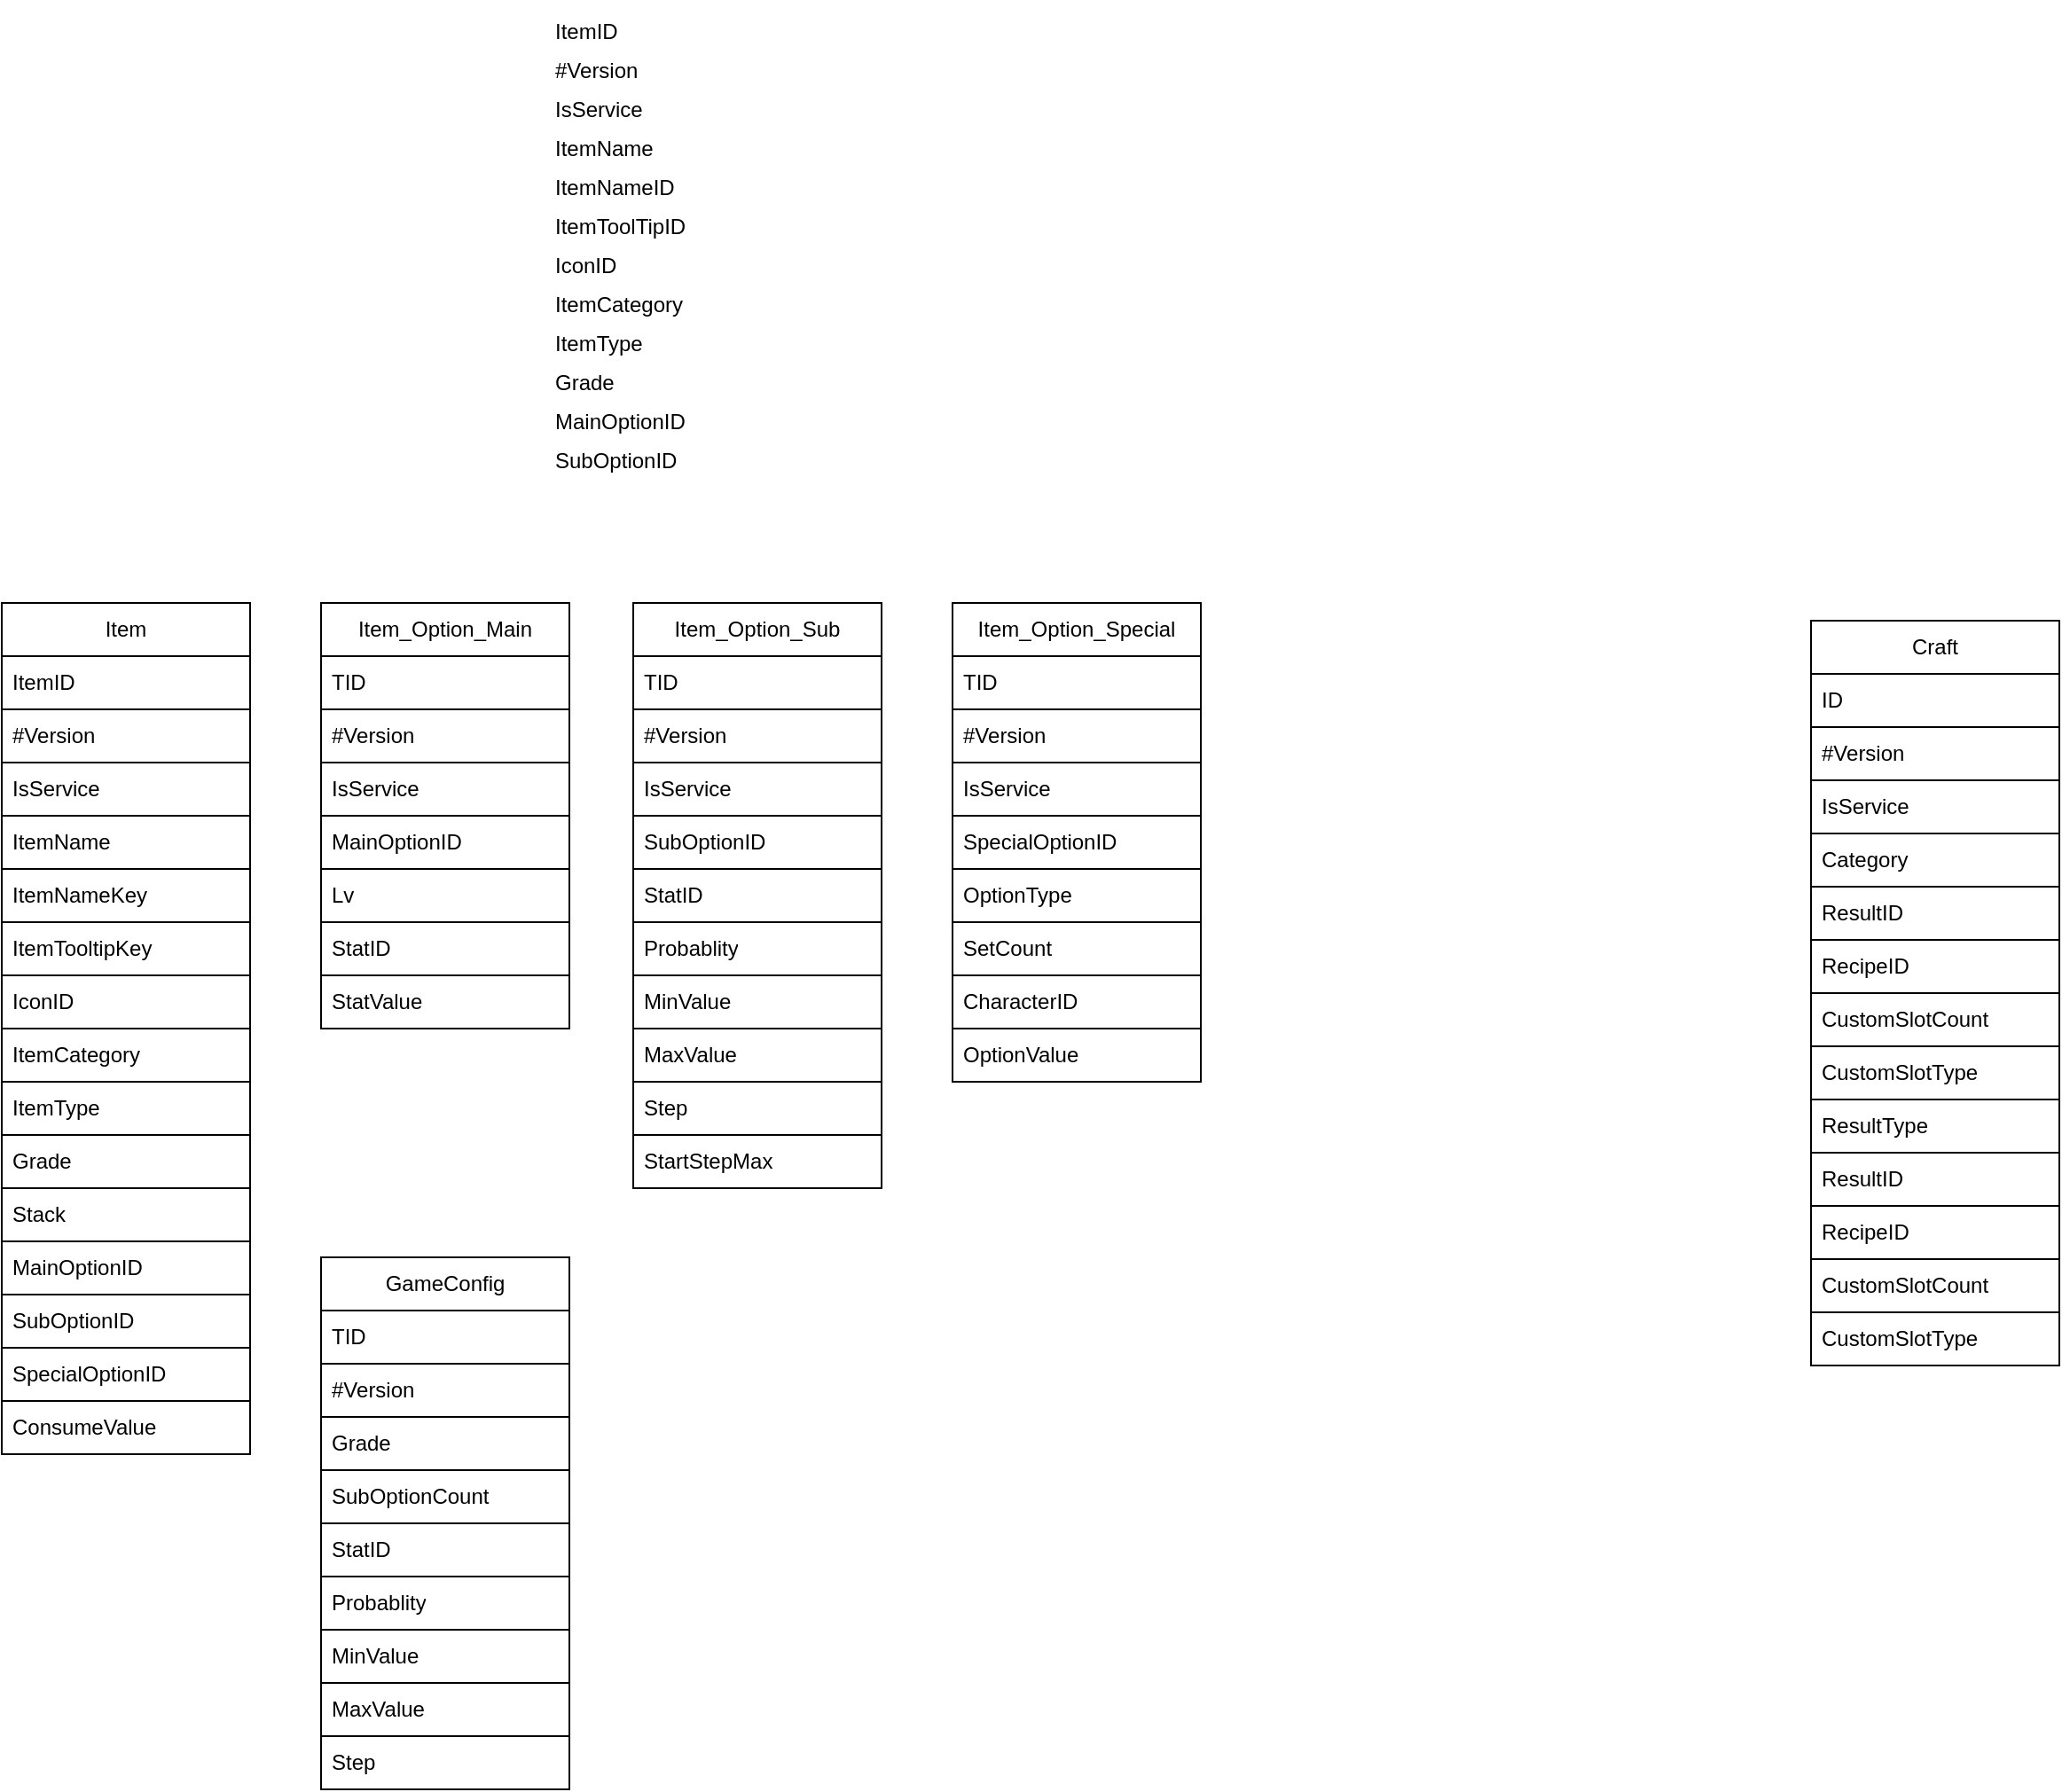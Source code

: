 <mxfile version="26.0.5">
  <diagram name="페이지-1" id="KhDiWh-z0yk_Jw_qy04d">
    <mxGraphModel dx="2074" dy="1106" grid="1" gridSize="10" guides="1" tooltips="1" connect="1" arrows="1" fold="1" page="1" pageScale="1" pageWidth="827" pageHeight="1169" math="0" shadow="0">
      <root>
        <mxCell id="0" />
        <mxCell id="1" parent="0" />
        <mxCell id="C0WDzYQqJSP90UdCh95B-2" value="&lt;table border=&quot;0&quot; cellpadding=&quot;0&quot; cellspacing=&quot;0&quot; width=&quot;84&quot; style=&quot;border-collapse:&lt;br/&gt; collapse;width:63pt&quot;&gt; &lt;colgroup&gt;&lt;col width=&quot;84&quot; style=&quot;mso-width-source:userset;mso-width-alt:2688;width:63pt&quot;&gt;&lt;/colgroup&gt; &lt;tbody&gt;&lt;tr height=&quot;22&quot; style=&quot;height:16.5pt&quot;&gt;  &lt;td height=&quot;22&quot; class=&quot;xl65&quot; width=&quot;84&quot; style=&quot;height:16.5pt;width:63pt&quot;&gt;ItemID&lt;/td&gt; &lt;/tr&gt; &lt;tr height=&quot;22&quot; style=&quot;height:16.5pt&quot;&gt;  &lt;td height=&quot;22&quot; class=&quot;xl65&quot; style=&quot;height:16.5pt&quot;&gt;#Version&lt;/td&gt; &lt;/tr&gt; &lt;tr height=&quot;22&quot; style=&quot;height:16.5pt&quot;&gt;  &lt;td height=&quot;22&quot; class=&quot;xl65&quot; style=&quot;height:16.5pt&quot;&gt;IsService&lt;/td&gt; &lt;/tr&gt; &lt;tr height=&quot;22&quot; style=&quot;height:16.5pt&quot;&gt;  &lt;td height=&quot;22&quot; class=&quot;xl65&quot; style=&quot;height:16.5pt&quot;&gt;ItemName&lt;/td&gt; &lt;/tr&gt; &lt;tr height=&quot;22&quot; style=&quot;height:16.5pt&quot;&gt;  &lt;td height=&quot;22&quot; class=&quot;xl65&quot; style=&quot;height:16.5pt&quot;&gt;ItemNameID&lt;/td&gt; &lt;/tr&gt; &lt;tr height=&quot;22&quot; style=&quot;height:16.5pt&quot;&gt;  &lt;td height=&quot;22&quot; class=&quot;xl65&quot; style=&quot;height:16.5pt&quot;&gt;ItemToolTipID&lt;/td&gt; &lt;/tr&gt; &lt;tr height=&quot;22&quot; style=&quot;height:16.5pt&quot;&gt;  &lt;td height=&quot;22&quot; class=&quot;xl65&quot; style=&quot;height:16.5pt&quot;&gt;IconID&lt;/td&gt; &lt;/tr&gt; &lt;tr height=&quot;22&quot; style=&quot;height:16.5pt&quot;&gt;  &lt;td height=&quot;22&quot; class=&quot;xl65&quot; style=&quot;height:16.5pt&quot;&gt;ItemCategory&lt;/td&gt; &lt;/tr&gt; &lt;tr height=&quot;22&quot; style=&quot;height:16.5pt&quot;&gt;  &lt;td height=&quot;22&quot; class=&quot;xl65&quot; style=&quot;height:16.5pt&quot;&gt;ItemType&lt;/td&gt; &lt;/tr&gt; &lt;tr height=&quot;22&quot; style=&quot;height:16.5pt&quot;&gt;  &lt;td height=&quot;22&quot; class=&quot;xl65&quot; style=&quot;height:16.5pt&quot;&gt;Grade&lt;/td&gt; &lt;/tr&gt; &lt;tr height=&quot;22&quot; style=&quot;height:16.5pt&quot;&gt;  &lt;td height=&quot;22&quot; class=&quot;xl65&quot; style=&quot;height:16.5pt&quot;&gt;MainOptionID&lt;/td&gt; &lt;/tr&gt; &lt;tr height=&quot;22&quot; style=&quot;height:16.5pt&quot;&gt;  &lt;td height=&quot;22&quot; class=&quot;xl65&quot; style=&quot;height:16.5pt&quot;&gt;SubOptionID&lt;/td&gt; &lt;/tr&gt;&lt;/tbody&gt;&lt;/table&gt;" style="text;whiteSpace=wrap;html=1;" vertex="1" parent="1">
          <mxGeometry x="360" y="160" width="120" height="280" as="geometry" />
        </mxCell>
        <mxCell id="C0WDzYQqJSP90UdCh95B-3" value="Item" style="swimlane;fontStyle=0;childLayout=stackLayout;horizontal=1;startSize=30;horizontalStack=0;resizeParent=1;resizeParentMax=0;resizeLast=0;collapsible=1;marginBottom=0;whiteSpace=wrap;html=1;perimeterSpacing=1;strokeColor=default;" vertex="1" parent="1">
          <mxGeometry x="50" y="500" width="140" height="480" as="geometry" />
        </mxCell>
        <mxCell id="C0WDzYQqJSP90UdCh95B-4" value="ItemID" style="text;strokeColor=default;fillColor=none;align=left;verticalAlign=middle;spacingLeft=4;spacingRight=4;overflow=hidden;points=[[0,0.5],[1,0.5]];portConstraint=eastwest;rotatable=0;whiteSpace=wrap;html=1;perimeterSpacing=1;" vertex="1" parent="C0WDzYQqJSP90UdCh95B-3">
          <mxGeometry y="30" width="140" height="30" as="geometry" />
        </mxCell>
        <mxCell id="C0WDzYQqJSP90UdCh95B-5" value="#Version" style="text;strokeColor=default;fillColor=none;align=left;verticalAlign=middle;spacingLeft=4;spacingRight=4;overflow=hidden;points=[[0,0.5],[1,0.5]];portConstraint=eastwest;rotatable=0;whiteSpace=wrap;html=1;perimeterSpacing=1;" vertex="1" parent="C0WDzYQqJSP90UdCh95B-3">
          <mxGeometry y="60" width="140" height="30" as="geometry" />
        </mxCell>
        <mxCell id="C0WDzYQqJSP90UdCh95B-6" value="IsService" style="text;strokeColor=default;fillColor=none;align=left;verticalAlign=middle;spacingLeft=4;spacingRight=4;overflow=hidden;points=[[0,0.5],[1,0.5]];portConstraint=eastwest;rotatable=0;whiteSpace=wrap;html=1;perimeterSpacing=1;" vertex="1" parent="C0WDzYQqJSP90UdCh95B-3">
          <mxGeometry y="90" width="140" height="30" as="geometry" />
        </mxCell>
        <mxCell id="C0WDzYQqJSP90UdCh95B-7" value="ItemName" style="text;strokeColor=default;fillColor=none;align=left;verticalAlign=middle;spacingLeft=4;spacingRight=4;overflow=hidden;points=[[0,0.5],[1,0.5]];portConstraint=eastwest;rotatable=0;whiteSpace=wrap;html=1;perimeterSpacing=1;" vertex="1" parent="C0WDzYQqJSP90UdCh95B-3">
          <mxGeometry y="120" width="140" height="30" as="geometry" />
        </mxCell>
        <mxCell id="C0WDzYQqJSP90UdCh95B-8" value="ItemNameKey" style="text;strokeColor=default;fillColor=none;align=left;verticalAlign=middle;spacingLeft=4;spacingRight=4;overflow=hidden;points=[[0,0.5],[1,0.5]];portConstraint=eastwest;rotatable=0;whiteSpace=wrap;html=1;perimeterSpacing=1;" vertex="1" parent="C0WDzYQqJSP90UdCh95B-3">
          <mxGeometry y="150" width="140" height="30" as="geometry" />
        </mxCell>
        <mxCell id="C0WDzYQqJSP90UdCh95B-9" value="ItemTooltipKey" style="text;strokeColor=default;fillColor=none;align=left;verticalAlign=middle;spacingLeft=4;spacingRight=4;overflow=hidden;points=[[0,0.5],[1,0.5]];portConstraint=eastwest;rotatable=0;whiteSpace=wrap;html=1;perimeterSpacing=1;" vertex="1" parent="C0WDzYQqJSP90UdCh95B-3">
          <mxGeometry y="180" width="140" height="30" as="geometry" />
        </mxCell>
        <mxCell id="C0WDzYQqJSP90UdCh95B-10" value="IconID" style="text;strokeColor=default;fillColor=none;align=left;verticalAlign=middle;spacingLeft=4;spacingRight=4;overflow=hidden;points=[[0,0.5],[1,0.5]];portConstraint=eastwest;rotatable=0;whiteSpace=wrap;html=1;perimeterSpacing=1;" vertex="1" parent="C0WDzYQqJSP90UdCh95B-3">
          <mxGeometry y="210" width="140" height="30" as="geometry" />
        </mxCell>
        <mxCell id="C0WDzYQqJSP90UdCh95B-11" value="ItemCategory" style="text;strokeColor=default;fillColor=none;align=left;verticalAlign=middle;spacingLeft=4;spacingRight=4;overflow=hidden;points=[[0,0.5],[1,0.5]];portConstraint=eastwest;rotatable=0;whiteSpace=wrap;html=1;perimeterSpacing=1;" vertex="1" parent="C0WDzYQqJSP90UdCh95B-3">
          <mxGeometry y="240" width="140" height="30" as="geometry" />
        </mxCell>
        <mxCell id="C0WDzYQqJSP90UdCh95B-12" value="ItemType" style="text;strokeColor=default;fillColor=none;align=left;verticalAlign=middle;spacingLeft=4;spacingRight=4;overflow=hidden;points=[[0,0.5],[1,0.5]];portConstraint=eastwest;rotatable=0;whiteSpace=wrap;html=1;perimeterSpacing=1;" vertex="1" parent="C0WDzYQqJSP90UdCh95B-3">
          <mxGeometry y="270" width="140" height="30" as="geometry" />
        </mxCell>
        <mxCell id="C0WDzYQqJSP90UdCh95B-13" value="Grade" style="text;strokeColor=default;fillColor=none;align=left;verticalAlign=middle;spacingLeft=4;spacingRight=4;overflow=hidden;points=[[0,0.5],[1,0.5]];portConstraint=eastwest;rotatable=0;whiteSpace=wrap;html=1;perimeterSpacing=1;" vertex="1" parent="C0WDzYQqJSP90UdCh95B-3">
          <mxGeometry y="300" width="140" height="30" as="geometry" />
        </mxCell>
        <mxCell id="C0WDzYQqJSP90UdCh95B-17" value="Stack" style="text;strokeColor=default;fillColor=none;align=left;verticalAlign=middle;spacingLeft=4;spacingRight=4;overflow=hidden;points=[[0,0.5],[1,0.5]];portConstraint=eastwest;rotatable=0;whiteSpace=wrap;html=1;perimeterSpacing=1;" vertex="1" parent="C0WDzYQqJSP90UdCh95B-3">
          <mxGeometry y="330" width="140" height="30" as="geometry" />
        </mxCell>
        <mxCell id="C0WDzYQqJSP90UdCh95B-14" value="MainOptionID" style="text;strokeColor=default;fillColor=none;align=left;verticalAlign=middle;spacingLeft=4;spacingRight=4;overflow=hidden;points=[[0,0.5],[1,0.5]];portConstraint=eastwest;rotatable=0;whiteSpace=wrap;html=1;perimeterSpacing=1;" vertex="1" parent="C0WDzYQqJSP90UdCh95B-3">
          <mxGeometry y="360" width="140" height="30" as="geometry" />
        </mxCell>
        <mxCell id="C0WDzYQqJSP90UdCh95B-15" value="SubOptionID" style="text;strokeColor=default;fillColor=none;align=left;verticalAlign=middle;spacingLeft=4;spacingRight=4;overflow=hidden;points=[[0,0.5],[1,0.5]];portConstraint=eastwest;rotatable=0;whiteSpace=wrap;html=1;perimeterSpacing=1;" vertex="1" parent="C0WDzYQqJSP90UdCh95B-3">
          <mxGeometry y="390" width="140" height="30" as="geometry" />
        </mxCell>
        <mxCell id="C0WDzYQqJSP90UdCh95B-16" value="SpecialOptionID" style="text;strokeColor=default;fillColor=none;align=left;verticalAlign=middle;spacingLeft=4;spacingRight=4;overflow=hidden;points=[[0,0.5],[1,0.5]];portConstraint=eastwest;rotatable=0;whiteSpace=wrap;html=1;perimeterSpacing=1;" vertex="1" parent="C0WDzYQqJSP90UdCh95B-3">
          <mxGeometry y="420" width="140" height="30" as="geometry" />
        </mxCell>
        <mxCell id="C0WDzYQqJSP90UdCh95B-18" value="ConsumeValue" style="text;strokeColor=default;fillColor=none;align=left;verticalAlign=middle;spacingLeft=4;spacingRight=4;overflow=hidden;points=[[0,0.5],[1,0.5]];portConstraint=eastwest;rotatable=0;whiteSpace=wrap;html=1;perimeterSpacing=1;" vertex="1" parent="C0WDzYQqJSP90UdCh95B-3">
          <mxGeometry y="450" width="140" height="30" as="geometry" />
        </mxCell>
        <mxCell id="C0WDzYQqJSP90UdCh95B-19" value="Item_Option_Main" style="swimlane;fontStyle=0;childLayout=stackLayout;horizontal=1;startSize=30;horizontalStack=0;resizeParent=1;resizeParentMax=0;resizeLast=0;collapsible=1;marginBottom=0;whiteSpace=wrap;html=1;perimeterSpacing=1;strokeColor=default;" vertex="1" parent="1">
          <mxGeometry x="230" y="500" width="140" height="240" as="geometry" />
        </mxCell>
        <mxCell id="C0WDzYQqJSP90UdCh95B-20" value="TID" style="text;strokeColor=default;fillColor=none;align=left;verticalAlign=middle;spacingLeft=4;spacingRight=4;overflow=hidden;points=[[0,0.5],[1,0.5]];portConstraint=eastwest;rotatable=0;whiteSpace=wrap;html=1;perimeterSpacing=1;" vertex="1" parent="C0WDzYQqJSP90UdCh95B-19">
          <mxGeometry y="30" width="140" height="30" as="geometry" />
        </mxCell>
        <mxCell id="C0WDzYQqJSP90UdCh95B-21" value="#Version" style="text;strokeColor=default;fillColor=none;align=left;verticalAlign=middle;spacingLeft=4;spacingRight=4;overflow=hidden;points=[[0,0.5],[1,0.5]];portConstraint=eastwest;rotatable=0;whiteSpace=wrap;html=1;perimeterSpacing=1;" vertex="1" parent="C0WDzYQqJSP90UdCh95B-19">
          <mxGeometry y="60" width="140" height="30" as="geometry" />
        </mxCell>
        <mxCell id="C0WDzYQqJSP90UdCh95B-22" value="IsService" style="text;strokeColor=default;fillColor=none;align=left;verticalAlign=middle;spacingLeft=4;spacingRight=4;overflow=hidden;points=[[0,0.5],[1,0.5]];portConstraint=eastwest;rotatable=0;whiteSpace=wrap;html=1;perimeterSpacing=1;" vertex="1" parent="C0WDzYQqJSP90UdCh95B-19">
          <mxGeometry y="90" width="140" height="30" as="geometry" />
        </mxCell>
        <mxCell id="C0WDzYQqJSP90UdCh95B-23" value="MainOptionID" style="text;strokeColor=default;fillColor=none;align=left;verticalAlign=middle;spacingLeft=4;spacingRight=4;overflow=hidden;points=[[0,0.5],[1,0.5]];portConstraint=eastwest;rotatable=0;whiteSpace=wrap;html=1;perimeterSpacing=1;" vertex="1" parent="C0WDzYQqJSP90UdCh95B-19">
          <mxGeometry y="120" width="140" height="30" as="geometry" />
        </mxCell>
        <mxCell id="C0WDzYQqJSP90UdCh95B-24" value="Lv" style="text;strokeColor=default;fillColor=none;align=left;verticalAlign=middle;spacingLeft=4;spacingRight=4;overflow=hidden;points=[[0,0.5],[1,0.5]];portConstraint=eastwest;rotatable=0;whiteSpace=wrap;html=1;perimeterSpacing=1;" vertex="1" parent="C0WDzYQqJSP90UdCh95B-19">
          <mxGeometry y="150" width="140" height="30" as="geometry" />
        </mxCell>
        <mxCell id="C0WDzYQqJSP90UdCh95B-25" value="StatID" style="text;strokeColor=default;fillColor=none;align=left;verticalAlign=middle;spacingLeft=4;spacingRight=4;overflow=hidden;points=[[0,0.5],[1,0.5]];portConstraint=eastwest;rotatable=0;whiteSpace=wrap;html=1;perimeterSpacing=1;" vertex="1" parent="C0WDzYQqJSP90UdCh95B-19">
          <mxGeometry y="180" width="140" height="30" as="geometry" />
        </mxCell>
        <mxCell id="C0WDzYQqJSP90UdCh95B-26" value="StatValue" style="text;strokeColor=default;fillColor=none;align=left;verticalAlign=middle;spacingLeft=4;spacingRight=4;overflow=hidden;points=[[0,0.5],[1,0.5]];portConstraint=eastwest;rotatable=0;whiteSpace=wrap;html=1;perimeterSpacing=1;" vertex="1" parent="C0WDzYQqJSP90UdCh95B-19">
          <mxGeometry y="210" width="140" height="30" as="geometry" />
        </mxCell>
        <mxCell id="C0WDzYQqJSP90UdCh95B-36" value="Item_Option_Sub" style="swimlane;fontStyle=0;childLayout=stackLayout;horizontal=1;startSize=30;horizontalStack=0;resizeParent=1;resizeParentMax=0;resizeLast=0;collapsible=1;marginBottom=0;whiteSpace=wrap;html=1;perimeterSpacing=1;strokeColor=default;" vertex="1" parent="1">
          <mxGeometry x="406" y="500" width="140" height="330" as="geometry" />
        </mxCell>
        <mxCell id="C0WDzYQqJSP90UdCh95B-37" value="TID" style="text;strokeColor=default;fillColor=none;align=left;verticalAlign=middle;spacingLeft=4;spacingRight=4;overflow=hidden;points=[[0,0.5],[1,0.5]];portConstraint=eastwest;rotatable=0;whiteSpace=wrap;html=1;perimeterSpacing=1;" vertex="1" parent="C0WDzYQqJSP90UdCh95B-36">
          <mxGeometry y="30" width="140" height="30" as="geometry" />
        </mxCell>
        <mxCell id="C0WDzYQqJSP90UdCh95B-38" value="#Version" style="text;strokeColor=default;fillColor=none;align=left;verticalAlign=middle;spacingLeft=4;spacingRight=4;overflow=hidden;points=[[0,0.5],[1,0.5]];portConstraint=eastwest;rotatable=0;whiteSpace=wrap;html=1;perimeterSpacing=1;" vertex="1" parent="C0WDzYQqJSP90UdCh95B-36">
          <mxGeometry y="60" width="140" height="30" as="geometry" />
        </mxCell>
        <mxCell id="C0WDzYQqJSP90UdCh95B-39" value="IsService" style="text;strokeColor=default;fillColor=none;align=left;verticalAlign=middle;spacingLeft=4;spacingRight=4;overflow=hidden;points=[[0,0.5],[1,0.5]];portConstraint=eastwest;rotatable=0;whiteSpace=wrap;html=1;perimeterSpacing=1;" vertex="1" parent="C0WDzYQqJSP90UdCh95B-36">
          <mxGeometry y="90" width="140" height="30" as="geometry" />
        </mxCell>
        <mxCell id="C0WDzYQqJSP90UdCh95B-40" value="SubOptionID" style="text;strokeColor=default;fillColor=none;align=left;verticalAlign=middle;spacingLeft=4;spacingRight=4;overflow=hidden;points=[[0,0.5],[1,0.5]];portConstraint=eastwest;rotatable=0;whiteSpace=wrap;html=1;perimeterSpacing=1;" vertex="1" parent="C0WDzYQqJSP90UdCh95B-36">
          <mxGeometry y="120" width="140" height="30" as="geometry" />
        </mxCell>
        <mxCell id="C0WDzYQqJSP90UdCh95B-41" value="StatID" style="text;strokeColor=default;fillColor=none;align=left;verticalAlign=middle;spacingLeft=4;spacingRight=4;overflow=hidden;points=[[0,0.5],[1,0.5]];portConstraint=eastwest;rotatable=0;whiteSpace=wrap;html=1;perimeterSpacing=1;" vertex="1" parent="C0WDzYQqJSP90UdCh95B-36">
          <mxGeometry y="150" width="140" height="30" as="geometry" />
        </mxCell>
        <mxCell id="C0WDzYQqJSP90UdCh95B-54" value="Probablity" style="text;strokeColor=default;fillColor=none;align=left;verticalAlign=middle;spacingLeft=4;spacingRight=4;overflow=hidden;points=[[0,0.5],[1,0.5]];portConstraint=eastwest;rotatable=0;whiteSpace=wrap;html=1;perimeterSpacing=1;" vertex="1" parent="C0WDzYQqJSP90UdCh95B-36">
          <mxGeometry y="180" width="140" height="30" as="geometry" />
        </mxCell>
        <mxCell id="C0WDzYQqJSP90UdCh95B-42" value="MinValue" style="text;strokeColor=default;fillColor=none;align=left;verticalAlign=middle;spacingLeft=4;spacingRight=4;overflow=hidden;points=[[0,0.5],[1,0.5]];portConstraint=eastwest;rotatable=0;whiteSpace=wrap;html=1;perimeterSpacing=1;" vertex="1" parent="C0WDzYQqJSP90UdCh95B-36">
          <mxGeometry y="210" width="140" height="30" as="geometry" />
        </mxCell>
        <mxCell id="C0WDzYQqJSP90UdCh95B-43" value="MaxValue" style="text;strokeColor=default;fillColor=none;align=left;verticalAlign=middle;spacingLeft=4;spacingRight=4;overflow=hidden;points=[[0,0.5],[1,0.5]];portConstraint=eastwest;rotatable=0;whiteSpace=wrap;html=1;perimeterSpacing=1;" vertex="1" parent="C0WDzYQqJSP90UdCh95B-36">
          <mxGeometry y="240" width="140" height="30" as="geometry" />
        </mxCell>
        <mxCell id="C0WDzYQqJSP90UdCh95B-53" value="Step" style="text;strokeColor=default;fillColor=none;align=left;verticalAlign=middle;spacingLeft=4;spacingRight=4;overflow=hidden;points=[[0,0.5],[1,0.5]];portConstraint=eastwest;rotatable=0;whiteSpace=wrap;html=1;perimeterSpacing=1;" vertex="1" parent="C0WDzYQqJSP90UdCh95B-36">
          <mxGeometry y="270" width="140" height="30" as="geometry" />
        </mxCell>
        <mxCell id="C0WDzYQqJSP90UdCh95B-67" value="StartStepMax" style="text;strokeColor=default;fillColor=none;align=left;verticalAlign=middle;spacingLeft=4;spacingRight=4;overflow=hidden;points=[[0,0.5],[1,0.5]];portConstraint=eastwest;rotatable=0;whiteSpace=wrap;html=1;perimeterSpacing=1;" vertex="1" parent="C0WDzYQqJSP90UdCh95B-36">
          <mxGeometry y="300" width="140" height="30" as="geometry" />
        </mxCell>
        <mxCell id="C0WDzYQqJSP90UdCh95B-44" value="Item_Option_Special" style="swimlane;fontStyle=0;childLayout=stackLayout;horizontal=1;startSize=30;horizontalStack=0;resizeParent=1;resizeParentMax=0;resizeLast=0;collapsible=1;marginBottom=0;whiteSpace=wrap;html=1;perimeterSpacing=1;strokeColor=default;" vertex="1" parent="1">
          <mxGeometry x="586" y="500" width="140" height="270" as="geometry" />
        </mxCell>
        <mxCell id="C0WDzYQqJSP90UdCh95B-45" value="TID" style="text;strokeColor=default;fillColor=none;align=left;verticalAlign=middle;spacingLeft=4;spacingRight=4;overflow=hidden;points=[[0,0.5],[1,0.5]];portConstraint=eastwest;rotatable=0;whiteSpace=wrap;html=1;perimeterSpacing=1;" vertex="1" parent="C0WDzYQqJSP90UdCh95B-44">
          <mxGeometry y="30" width="140" height="30" as="geometry" />
        </mxCell>
        <mxCell id="C0WDzYQqJSP90UdCh95B-46" value="#Version" style="text;strokeColor=default;fillColor=none;align=left;verticalAlign=middle;spacingLeft=4;spacingRight=4;overflow=hidden;points=[[0,0.5],[1,0.5]];portConstraint=eastwest;rotatable=0;whiteSpace=wrap;html=1;perimeterSpacing=1;" vertex="1" parent="C0WDzYQqJSP90UdCh95B-44">
          <mxGeometry y="60" width="140" height="30" as="geometry" />
        </mxCell>
        <mxCell id="C0WDzYQqJSP90UdCh95B-47" value="IsService" style="text;strokeColor=default;fillColor=none;align=left;verticalAlign=middle;spacingLeft=4;spacingRight=4;overflow=hidden;points=[[0,0.5],[1,0.5]];portConstraint=eastwest;rotatable=0;whiteSpace=wrap;html=1;perimeterSpacing=1;" vertex="1" parent="C0WDzYQqJSP90UdCh95B-44">
          <mxGeometry y="90" width="140" height="30" as="geometry" />
        </mxCell>
        <mxCell id="C0WDzYQqJSP90UdCh95B-66" value="SpecialOptionID" style="text;strokeColor=default;fillColor=none;align=left;verticalAlign=middle;spacingLeft=4;spacingRight=4;overflow=hidden;points=[[0,0.5],[1,0.5]];portConstraint=eastwest;rotatable=0;whiteSpace=wrap;html=1;perimeterSpacing=1;" vertex="1" parent="C0WDzYQqJSP90UdCh95B-44">
          <mxGeometry y="120" width="140" height="30" as="geometry" />
        </mxCell>
        <mxCell id="C0WDzYQqJSP90UdCh95B-48" value="OptionType" style="text;strokeColor=default;fillColor=none;align=left;verticalAlign=middle;spacingLeft=4;spacingRight=4;overflow=hidden;points=[[0,0.5],[1,0.5]];portConstraint=eastwest;rotatable=0;whiteSpace=wrap;html=1;perimeterSpacing=1;" vertex="1" parent="C0WDzYQqJSP90UdCh95B-44">
          <mxGeometry y="150" width="140" height="30" as="geometry" />
        </mxCell>
        <mxCell id="C0WDzYQqJSP90UdCh95B-49" value="SetCount" style="text;strokeColor=default;fillColor=none;align=left;verticalAlign=middle;spacingLeft=4;spacingRight=4;overflow=hidden;points=[[0,0.5],[1,0.5]];portConstraint=eastwest;rotatable=0;whiteSpace=wrap;html=1;perimeterSpacing=1;" vertex="1" parent="C0WDzYQqJSP90UdCh95B-44">
          <mxGeometry y="180" width="140" height="30" as="geometry" />
        </mxCell>
        <mxCell id="C0WDzYQqJSP90UdCh95B-50" value="CharacterID" style="text;strokeColor=default;fillColor=none;align=left;verticalAlign=middle;spacingLeft=4;spacingRight=4;overflow=hidden;points=[[0,0.5],[1,0.5]];portConstraint=eastwest;rotatable=0;whiteSpace=wrap;html=1;perimeterSpacing=1;" vertex="1" parent="C0WDzYQqJSP90UdCh95B-44">
          <mxGeometry y="210" width="140" height="30" as="geometry" />
        </mxCell>
        <mxCell id="C0WDzYQqJSP90UdCh95B-51" value="OptionValue" style="text;strokeColor=default;fillColor=none;align=left;verticalAlign=middle;spacingLeft=4;spacingRight=4;overflow=hidden;points=[[0,0.5],[1,0.5]];portConstraint=eastwest;rotatable=0;whiteSpace=wrap;html=1;perimeterSpacing=1;" vertex="1" parent="C0WDzYQqJSP90UdCh95B-44">
          <mxGeometry y="240" width="140" height="30" as="geometry" />
        </mxCell>
        <mxCell id="C0WDzYQqJSP90UdCh95B-56" value="GameConfig" style="swimlane;fontStyle=0;childLayout=stackLayout;horizontal=1;startSize=30;horizontalStack=0;resizeParent=1;resizeParentMax=0;resizeLast=0;collapsible=1;marginBottom=0;whiteSpace=wrap;html=1;perimeterSpacing=1;strokeColor=default;" vertex="1" parent="1">
          <mxGeometry x="230" y="869" width="140" height="300" as="geometry" />
        </mxCell>
        <mxCell id="C0WDzYQqJSP90UdCh95B-57" value="TID" style="text;strokeColor=default;fillColor=none;align=left;verticalAlign=middle;spacingLeft=4;spacingRight=4;overflow=hidden;points=[[0,0.5],[1,0.5]];portConstraint=eastwest;rotatable=0;whiteSpace=wrap;html=1;perimeterSpacing=1;" vertex="1" parent="C0WDzYQqJSP90UdCh95B-56">
          <mxGeometry y="30" width="140" height="30" as="geometry" />
        </mxCell>
        <mxCell id="C0WDzYQqJSP90UdCh95B-58" value="#Version" style="text;strokeColor=default;fillColor=none;align=left;verticalAlign=middle;spacingLeft=4;spacingRight=4;overflow=hidden;points=[[0,0.5],[1,0.5]];portConstraint=eastwest;rotatable=0;whiteSpace=wrap;html=1;perimeterSpacing=1;" vertex="1" parent="C0WDzYQqJSP90UdCh95B-56">
          <mxGeometry y="60" width="140" height="30" as="geometry" />
        </mxCell>
        <mxCell id="C0WDzYQqJSP90UdCh95B-59" value="Grade" style="text;strokeColor=default;fillColor=none;align=left;verticalAlign=middle;spacingLeft=4;spacingRight=4;overflow=hidden;points=[[0,0.5],[1,0.5]];portConstraint=eastwest;rotatable=0;whiteSpace=wrap;html=1;perimeterSpacing=1;" vertex="1" parent="C0WDzYQqJSP90UdCh95B-56">
          <mxGeometry y="90" width="140" height="30" as="geometry" />
        </mxCell>
        <mxCell id="C0WDzYQqJSP90UdCh95B-60" value="SubOptionCount" style="text;strokeColor=default;fillColor=none;align=left;verticalAlign=middle;spacingLeft=4;spacingRight=4;overflow=hidden;points=[[0,0.5],[1,0.5]];portConstraint=eastwest;rotatable=0;whiteSpace=wrap;html=1;perimeterSpacing=1;" vertex="1" parent="C0WDzYQqJSP90UdCh95B-56">
          <mxGeometry y="120" width="140" height="30" as="geometry" />
        </mxCell>
        <mxCell id="C0WDzYQqJSP90UdCh95B-61" value="StatID" style="text;strokeColor=default;fillColor=none;align=left;verticalAlign=middle;spacingLeft=4;spacingRight=4;overflow=hidden;points=[[0,0.5],[1,0.5]];portConstraint=eastwest;rotatable=0;whiteSpace=wrap;html=1;perimeterSpacing=1;" vertex="1" parent="C0WDzYQqJSP90UdCh95B-56">
          <mxGeometry y="150" width="140" height="30" as="geometry" />
        </mxCell>
        <mxCell id="C0WDzYQqJSP90UdCh95B-62" value="Probablity" style="text;strokeColor=default;fillColor=none;align=left;verticalAlign=middle;spacingLeft=4;spacingRight=4;overflow=hidden;points=[[0,0.5],[1,0.5]];portConstraint=eastwest;rotatable=0;whiteSpace=wrap;html=1;perimeterSpacing=1;" vertex="1" parent="C0WDzYQqJSP90UdCh95B-56">
          <mxGeometry y="180" width="140" height="30" as="geometry" />
        </mxCell>
        <mxCell id="C0WDzYQqJSP90UdCh95B-63" value="MinValue" style="text;strokeColor=default;fillColor=none;align=left;verticalAlign=middle;spacingLeft=4;spacingRight=4;overflow=hidden;points=[[0,0.5],[1,0.5]];portConstraint=eastwest;rotatable=0;whiteSpace=wrap;html=1;perimeterSpacing=1;" vertex="1" parent="C0WDzYQqJSP90UdCh95B-56">
          <mxGeometry y="210" width="140" height="30" as="geometry" />
        </mxCell>
        <mxCell id="C0WDzYQqJSP90UdCh95B-64" value="MaxValue" style="text;strokeColor=default;fillColor=none;align=left;verticalAlign=middle;spacingLeft=4;spacingRight=4;overflow=hidden;points=[[0,0.5],[1,0.5]];portConstraint=eastwest;rotatable=0;whiteSpace=wrap;html=1;perimeterSpacing=1;" vertex="1" parent="C0WDzYQqJSP90UdCh95B-56">
          <mxGeometry y="240" width="140" height="30" as="geometry" />
        </mxCell>
        <mxCell id="C0WDzYQqJSP90UdCh95B-65" value="Step" style="text;strokeColor=default;fillColor=none;align=left;verticalAlign=middle;spacingLeft=4;spacingRight=4;overflow=hidden;points=[[0,0.5],[1,0.5]];portConstraint=eastwest;rotatable=0;whiteSpace=wrap;html=1;perimeterSpacing=1;" vertex="1" parent="C0WDzYQqJSP90UdCh95B-56">
          <mxGeometry y="270" width="140" height="30" as="geometry" />
        </mxCell>
        <mxCell id="C0WDzYQqJSP90UdCh95B-68" value="Craft" style="swimlane;fontStyle=0;childLayout=stackLayout;horizontal=1;startSize=30;horizontalStack=0;resizeParent=1;resizeParentMax=0;resizeLast=0;collapsible=1;marginBottom=0;whiteSpace=wrap;html=1;perimeterSpacing=1;strokeColor=default;" vertex="1" parent="1">
          <mxGeometry x="1070" y="510" width="140" height="420" as="geometry" />
        </mxCell>
        <mxCell id="C0WDzYQqJSP90UdCh95B-69" value="ID" style="text;strokeColor=default;fillColor=none;align=left;verticalAlign=middle;spacingLeft=4;spacingRight=4;overflow=hidden;points=[[0,0.5],[1,0.5]];portConstraint=eastwest;rotatable=0;whiteSpace=wrap;html=1;perimeterSpacing=1;" vertex="1" parent="C0WDzYQqJSP90UdCh95B-68">
          <mxGeometry y="30" width="140" height="30" as="geometry" />
        </mxCell>
        <mxCell id="C0WDzYQqJSP90UdCh95B-70" value="#Version" style="text;strokeColor=default;fillColor=none;align=left;verticalAlign=middle;spacingLeft=4;spacingRight=4;overflow=hidden;points=[[0,0.5],[1,0.5]];portConstraint=eastwest;rotatable=0;whiteSpace=wrap;html=1;perimeterSpacing=1;" vertex="1" parent="C0WDzYQqJSP90UdCh95B-68">
          <mxGeometry y="60" width="140" height="30" as="geometry" />
        </mxCell>
        <mxCell id="C0WDzYQqJSP90UdCh95B-71" value="IsService" style="text;strokeColor=default;fillColor=none;align=left;verticalAlign=middle;spacingLeft=4;spacingRight=4;overflow=hidden;points=[[0,0.5],[1,0.5]];portConstraint=eastwest;rotatable=0;whiteSpace=wrap;html=1;perimeterSpacing=1;" vertex="1" parent="C0WDzYQqJSP90UdCh95B-68">
          <mxGeometry y="90" width="140" height="30" as="geometry" />
        </mxCell>
        <mxCell id="C0WDzYQqJSP90UdCh95B-72" value="Category" style="text;strokeColor=default;fillColor=none;align=left;verticalAlign=middle;spacingLeft=4;spacingRight=4;overflow=hidden;points=[[0,0.5],[1,0.5]];portConstraint=eastwest;rotatable=0;whiteSpace=wrap;html=1;perimeterSpacing=1;" vertex="1" parent="C0WDzYQqJSP90UdCh95B-68">
          <mxGeometry y="120" width="140" height="30" as="geometry" />
        </mxCell>
        <mxCell id="C0WDzYQqJSP90UdCh95B-73" value="ResultID" style="text;strokeColor=default;fillColor=none;align=left;verticalAlign=middle;spacingLeft=4;spacingRight=4;overflow=hidden;points=[[0,0.5],[1,0.5]];portConstraint=eastwest;rotatable=0;whiteSpace=wrap;html=1;perimeterSpacing=1;" vertex="1" parent="C0WDzYQqJSP90UdCh95B-68">
          <mxGeometry y="150" width="140" height="30" as="geometry" />
        </mxCell>
        <mxCell id="C0WDzYQqJSP90UdCh95B-74" value="RecipeID" style="text;strokeColor=default;fillColor=none;align=left;verticalAlign=middle;spacingLeft=4;spacingRight=4;overflow=hidden;points=[[0,0.5],[1,0.5]];portConstraint=eastwest;rotatable=0;whiteSpace=wrap;html=1;perimeterSpacing=1;" vertex="1" parent="C0WDzYQqJSP90UdCh95B-68">
          <mxGeometry y="180" width="140" height="30" as="geometry" />
        </mxCell>
        <mxCell id="C0WDzYQqJSP90UdCh95B-75" value="CustomSlotCount" style="text;strokeColor=default;fillColor=none;align=left;verticalAlign=middle;spacingLeft=4;spacingRight=4;overflow=hidden;points=[[0,0.5],[1,0.5]];portConstraint=eastwest;rotatable=0;whiteSpace=wrap;html=1;perimeterSpacing=1;" vertex="1" parent="C0WDzYQqJSP90UdCh95B-68">
          <mxGeometry y="210" width="140" height="30" as="geometry" />
        </mxCell>
        <mxCell id="C0WDzYQqJSP90UdCh95B-76" value="CustomSlotType" style="text;strokeColor=default;fillColor=none;align=left;verticalAlign=middle;spacingLeft=4;spacingRight=4;overflow=hidden;points=[[0,0.5],[1,0.5]];portConstraint=eastwest;rotatable=0;whiteSpace=wrap;html=1;perimeterSpacing=1;" vertex="1" parent="C0WDzYQqJSP90UdCh95B-68">
          <mxGeometry y="240" width="140" height="30" as="geometry" />
        </mxCell>
        <mxCell id="C0WDzYQqJSP90UdCh95B-77" value="ResultType" style="text;strokeColor=default;fillColor=none;align=left;verticalAlign=middle;spacingLeft=4;spacingRight=4;overflow=hidden;points=[[0,0.5],[1,0.5]];portConstraint=eastwest;rotatable=0;whiteSpace=wrap;html=1;perimeterSpacing=1;" vertex="1" parent="C0WDzYQqJSP90UdCh95B-68">
          <mxGeometry y="270" width="140" height="30" as="geometry" />
        </mxCell>
        <mxCell id="C0WDzYQqJSP90UdCh95B-78" value="ResultID" style="text;strokeColor=default;fillColor=none;align=left;verticalAlign=middle;spacingLeft=4;spacingRight=4;overflow=hidden;points=[[0,0.5],[1,0.5]];portConstraint=eastwest;rotatable=0;whiteSpace=wrap;html=1;perimeterSpacing=1;" vertex="1" parent="C0WDzYQqJSP90UdCh95B-68">
          <mxGeometry y="300" width="140" height="30" as="geometry" />
        </mxCell>
        <mxCell id="C0WDzYQqJSP90UdCh95B-79" value="RecipeID" style="text;strokeColor=default;fillColor=none;align=left;verticalAlign=middle;spacingLeft=4;spacingRight=4;overflow=hidden;points=[[0,0.5],[1,0.5]];portConstraint=eastwest;rotatable=0;whiteSpace=wrap;html=1;perimeterSpacing=1;" vertex="1" parent="C0WDzYQqJSP90UdCh95B-68">
          <mxGeometry y="330" width="140" height="30" as="geometry" />
        </mxCell>
        <mxCell id="C0WDzYQqJSP90UdCh95B-80" value="CustomSlotCount" style="text;strokeColor=default;fillColor=none;align=left;verticalAlign=middle;spacingLeft=4;spacingRight=4;overflow=hidden;points=[[0,0.5],[1,0.5]];portConstraint=eastwest;rotatable=0;whiteSpace=wrap;html=1;perimeterSpacing=1;" vertex="1" parent="C0WDzYQqJSP90UdCh95B-68">
          <mxGeometry y="360" width="140" height="30" as="geometry" />
        </mxCell>
        <mxCell id="C0WDzYQqJSP90UdCh95B-81" value="CustomSlotType" style="text;strokeColor=default;fillColor=none;align=left;verticalAlign=middle;spacingLeft=4;spacingRight=4;overflow=hidden;points=[[0,0.5],[1,0.5]];portConstraint=eastwest;rotatable=0;whiteSpace=wrap;html=1;perimeterSpacing=1;" vertex="1" parent="C0WDzYQqJSP90UdCh95B-68">
          <mxGeometry y="390" width="140" height="30" as="geometry" />
        </mxCell>
      </root>
    </mxGraphModel>
  </diagram>
</mxfile>
